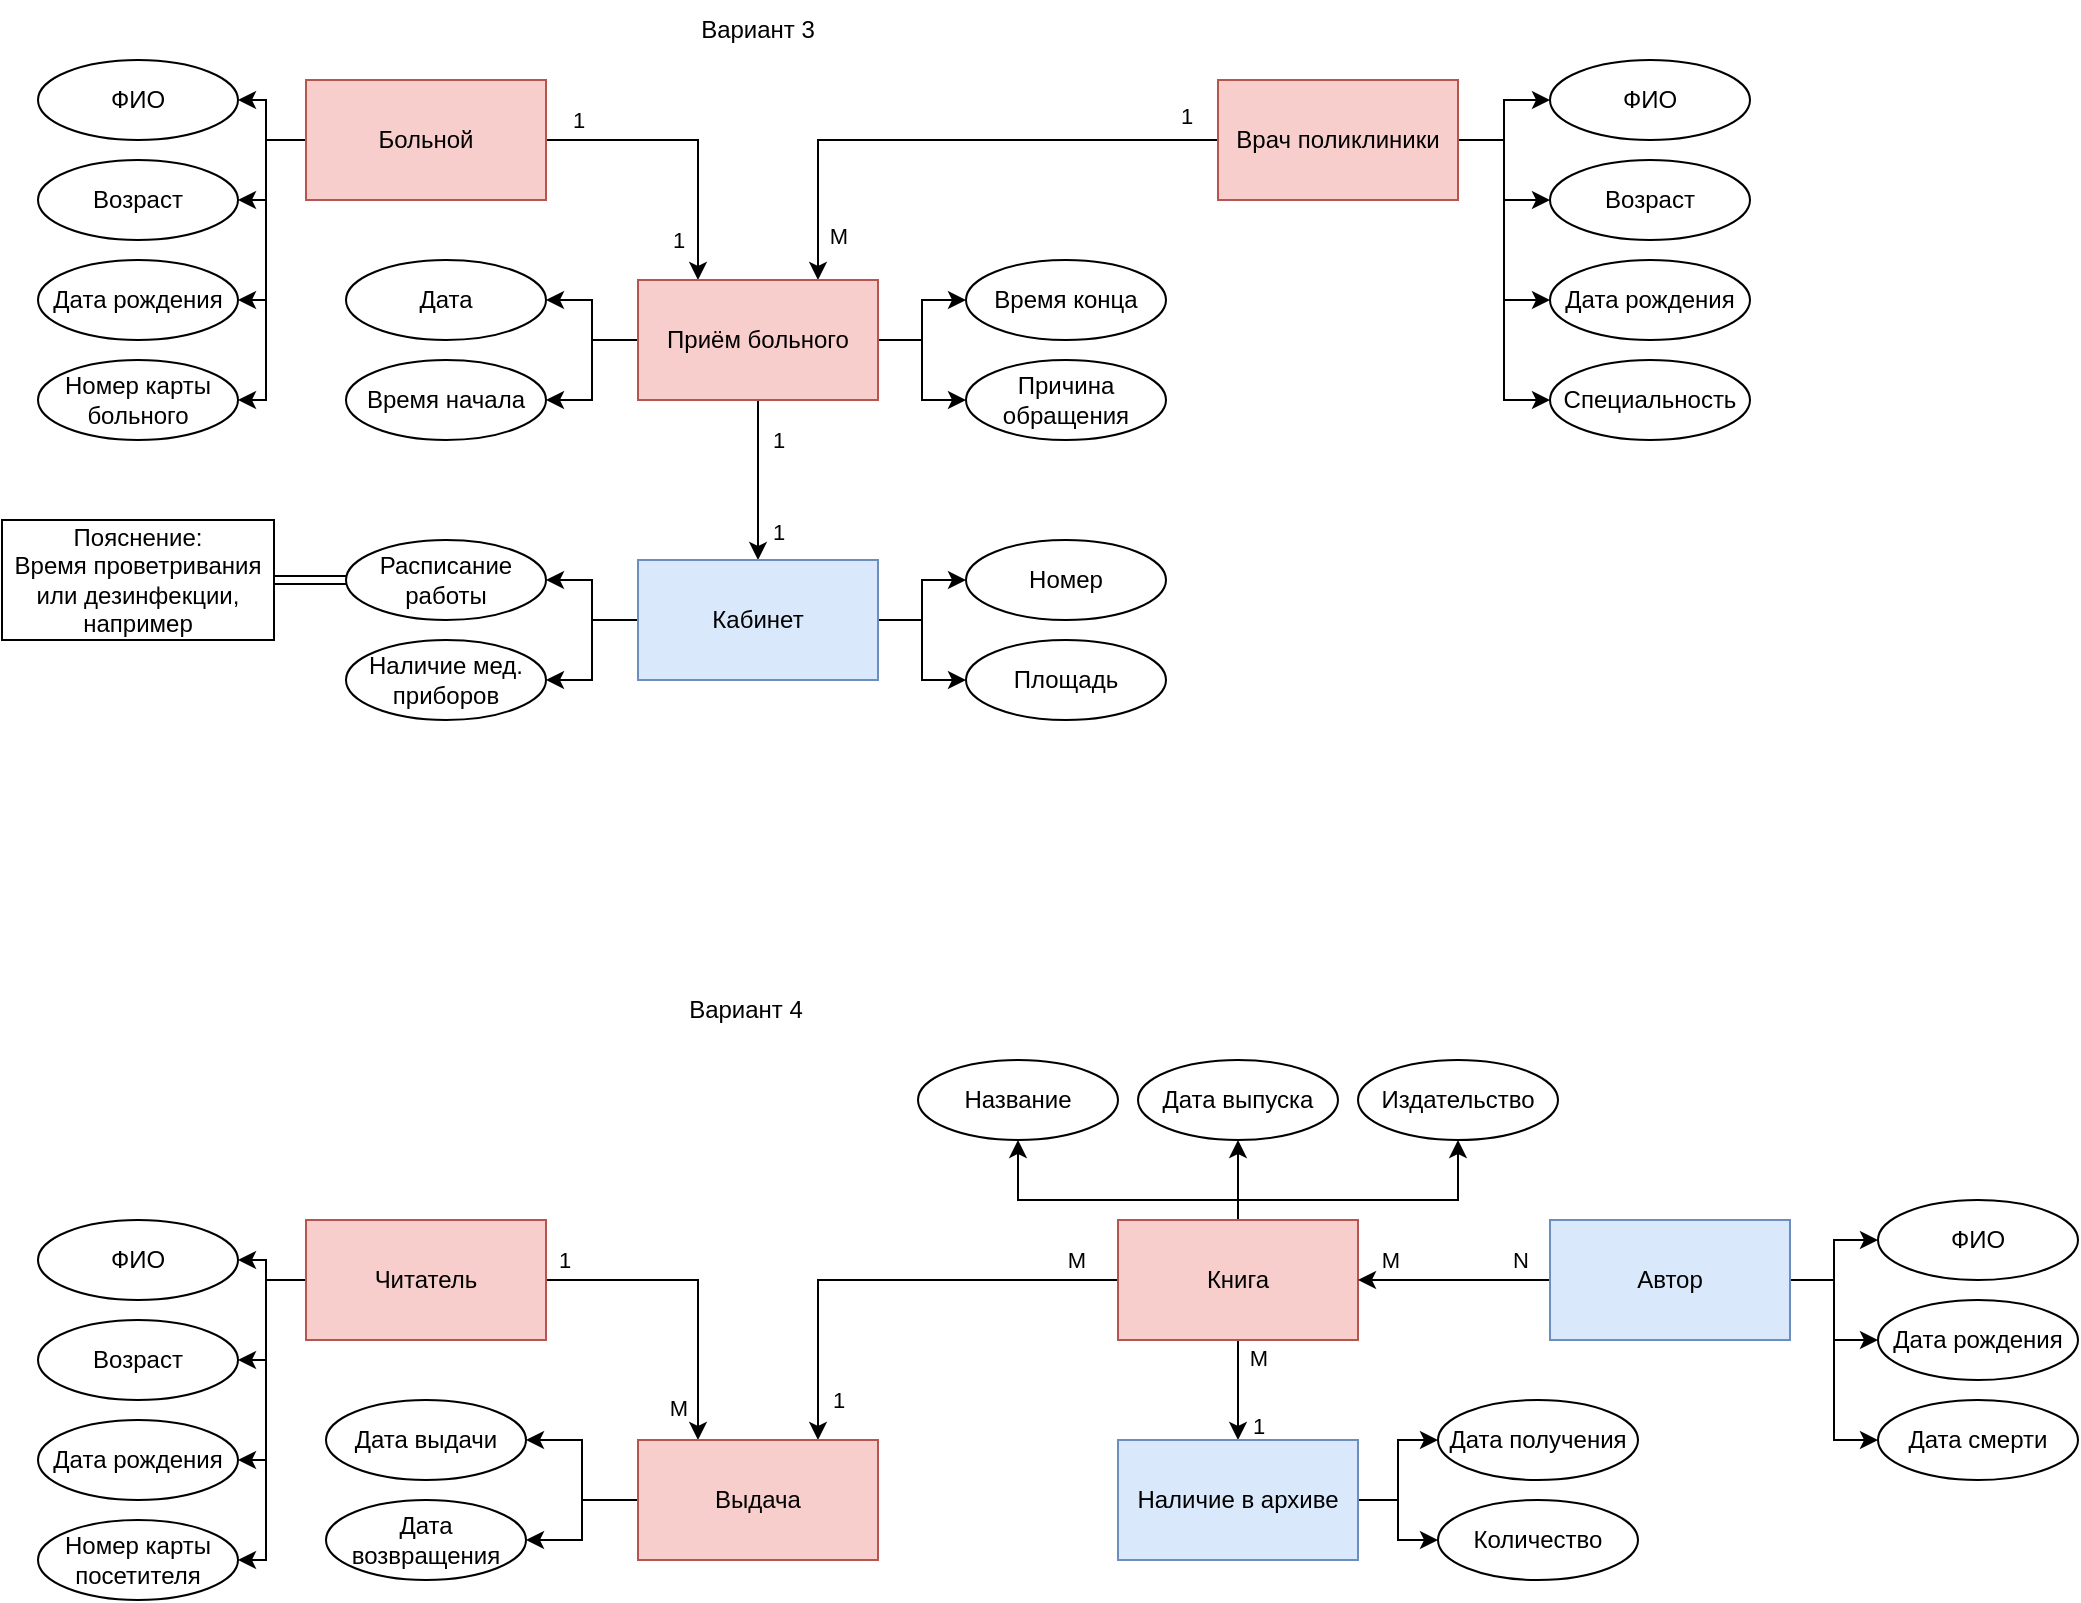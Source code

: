 <mxfile version="23.1.6" type="github">
  <diagram name="Страница — 1" id="_VxTqFJVEIs5IaBWDl29">
    <mxGraphModel dx="989" dy="514" grid="1" gridSize="10" guides="1" tooltips="1" connect="1" arrows="1" fold="1" page="1" pageScale="1" pageWidth="827" pageHeight="1169" math="0" shadow="0">
      <root>
        <mxCell id="0" />
        <mxCell id="1" parent="0" />
        <mxCell id="hvhHg81odffqJ2iXtf3Y-19" style="edgeStyle=orthogonalEdgeStyle;rounded=0;orthogonalLoop=1;jettySize=auto;html=1;entryX=0.75;entryY=0;entryDx=0;entryDy=0;" edge="1" parent="1" source="hvhHg81odffqJ2iXtf3Y-1" target="hvhHg81odffqJ2iXtf3Y-4">
          <mxGeometry relative="1" as="geometry">
            <Array as="points">
              <mxPoint x="450" y="70" />
            </Array>
          </mxGeometry>
        </mxCell>
        <mxCell id="hvhHg81odffqJ2iXtf3Y-34" value="1" style="edgeLabel;html=1;align=center;verticalAlign=middle;resizable=0;points=[];" vertex="1" connectable="0" parent="hvhHg81odffqJ2iXtf3Y-19">
          <mxGeometry x="0.295" y="1" relative="1" as="geometry">
            <mxPoint x="159" y="-13" as="offset" />
          </mxGeometry>
        </mxCell>
        <mxCell id="hvhHg81odffqJ2iXtf3Y-74" value="M" style="edgeLabel;html=1;align=center;verticalAlign=middle;resizable=0;points=[];" vertex="1" connectable="0" parent="hvhHg81odffqJ2iXtf3Y-19">
          <mxGeometry x="0.834" relative="1" as="geometry">
            <mxPoint x="10" as="offset" />
          </mxGeometry>
        </mxCell>
        <mxCell id="hvhHg81odffqJ2iXtf3Y-27" style="edgeStyle=orthogonalEdgeStyle;rounded=0;orthogonalLoop=1;jettySize=auto;html=1;entryX=0;entryY=0.5;entryDx=0;entryDy=0;" edge="1" parent="1" source="hvhHg81odffqJ2iXtf3Y-1" target="hvhHg81odffqJ2iXtf3Y-23">
          <mxGeometry relative="1" as="geometry" />
        </mxCell>
        <mxCell id="hvhHg81odffqJ2iXtf3Y-28" style="edgeStyle=orthogonalEdgeStyle;rounded=0;orthogonalLoop=1;jettySize=auto;html=1;entryX=0;entryY=0.5;entryDx=0;entryDy=0;" edge="1" parent="1" source="hvhHg81odffqJ2iXtf3Y-1" target="hvhHg81odffqJ2iXtf3Y-24">
          <mxGeometry relative="1" as="geometry" />
        </mxCell>
        <mxCell id="hvhHg81odffqJ2iXtf3Y-29" style="edgeStyle=orthogonalEdgeStyle;rounded=0;orthogonalLoop=1;jettySize=auto;html=1;entryX=0;entryY=0.5;entryDx=0;entryDy=0;" edge="1" parent="1" source="hvhHg81odffqJ2iXtf3Y-1" target="hvhHg81odffqJ2iXtf3Y-25">
          <mxGeometry relative="1" as="geometry" />
        </mxCell>
        <mxCell id="hvhHg81odffqJ2iXtf3Y-30" style="edgeStyle=orthogonalEdgeStyle;rounded=0;orthogonalLoop=1;jettySize=auto;html=1;entryX=0;entryY=0.5;entryDx=0;entryDy=0;" edge="1" parent="1" source="hvhHg81odffqJ2iXtf3Y-1" target="hvhHg81odffqJ2iXtf3Y-26">
          <mxGeometry relative="1" as="geometry" />
        </mxCell>
        <mxCell id="hvhHg81odffqJ2iXtf3Y-1" value="Врач поликлиники" style="rounded=0;whiteSpace=wrap;html=1;fillColor=#f8cecc;strokeColor=#b85450;" vertex="1" parent="1">
          <mxGeometry x="650" y="40" width="120" height="60" as="geometry" />
        </mxCell>
        <mxCell id="hvhHg81odffqJ2iXtf3Y-2" value="Вариант 3" style="text;html=1;align=center;verticalAlign=middle;whiteSpace=wrap;rounded=0;" vertex="1" parent="1">
          <mxGeometry x="390" width="60" height="30" as="geometry" />
        </mxCell>
        <mxCell id="hvhHg81odffqJ2iXtf3Y-14" value="" style="edgeStyle=orthogonalEdgeStyle;rounded=0;orthogonalLoop=1;jettySize=auto;html=1;" edge="1" parent="1" source="hvhHg81odffqJ2iXtf3Y-3" target="hvhHg81odffqJ2iXtf3Y-13">
          <mxGeometry relative="1" as="geometry" />
        </mxCell>
        <mxCell id="hvhHg81odffqJ2iXtf3Y-15" style="edgeStyle=orthogonalEdgeStyle;rounded=0;orthogonalLoop=1;jettySize=auto;html=1;" edge="1" parent="1" source="hvhHg81odffqJ2iXtf3Y-3" target="hvhHg81odffqJ2iXtf3Y-12">
          <mxGeometry relative="1" as="geometry" />
        </mxCell>
        <mxCell id="hvhHg81odffqJ2iXtf3Y-17" style="edgeStyle=orthogonalEdgeStyle;rounded=0;orthogonalLoop=1;jettySize=auto;html=1;entryX=1;entryY=0.5;entryDx=0;entryDy=0;" edge="1" parent="1" source="hvhHg81odffqJ2iXtf3Y-3" target="hvhHg81odffqJ2iXtf3Y-16">
          <mxGeometry relative="1" as="geometry">
            <Array as="points">
              <mxPoint x="174" y="70" />
              <mxPoint x="174" y="150" />
            </Array>
          </mxGeometry>
        </mxCell>
        <mxCell id="hvhHg81odffqJ2iXtf3Y-20" style="edgeStyle=orthogonalEdgeStyle;rounded=0;orthogonalLoop=1;jettySize=auto;html=1;entryX=0.25;entryY=0;entryDx=0;entryDy=0;" edge="1" parent="1" source="hvhHg81odffqJ2iXtf3Y-3" target="hvhHg81odffqJ2iXtf3Y-4">
          <mxGeometry relative="1" as="geometry" />
        </mxCell>
        <mxCell id="hvhHg81odffqJ2iXtf3Y-33" value="1" style="edgeLabel;html=1;align=center;verticalAlign=middle;resizable=0;points=[];" vertex="1" connectable="0" parent="hvhHg81odffqJ2iXtf3Y-20">
          <mxGeometry x="-0.249" relative="1" as="geometry">
            <mxPoint x="-39" y="-10" as="offset" />
          </mxGeometry>
        </mxCell>
        <mxCell id="hvhHg81odffqJ2iXtf3Y-73" value="1" style="edgeLabel;html=1;align=center;verticalAlign=middle;resizable=0;points=[];" vertex="1" connectable="0" parent="hvhHg81odffqJ2iXtf3Y-20">
          <mxGeometry x="0.551" y="-1" relative="1" as="geometry">
            <mxPoint x="-9" y="13" as="offset" />
          </mxGeometry>
        </mxCell>
        <mxCell id="hvhHg81odffqJ2iXtf3Y-22" style="edgeStyle=orthogonalEdgeStyle;rounded=0;orthogonalLoop=1;jettySize=auto;html=1;entryX=1;entryY=0.5;entryDx=0;entryDy=0;" edge="1" parent="1" source="hvhHg81odffqJ2iXtf3Y-3" target="hvhHg81odffqJ2iXtf3Y-21">
          <mxGeometry relative="1" as="geometry">
            <Array as="points">
              <mxPoint x="174" y="70" />
              <mxPoint x="174" y="200" />
            </Array>
          </mxGeometry>
        </mxCell>
        <mxCell id="hvhHg81odffqJ2iXtf3Y-3" value="Больной" style="rounded=0;whiteSpace=wrap;html=1;fillColor=#f8cecc;strokeColor=#b85450;" vertex="1" parent="1">
          <mxGeometry x="194" y="40" width="120" height="60" as="geometry" />
        </mxCell>
        <mxCell id="hvhHg81odffqJ2iXtf3Y-32" style="edgeStyle=orthogonalEdgeStyle;rounded=0;orthogonalLoop=1;jettySize=auto;html=1;entryX=0.5;entryY=0;entryDx=0;entryDy=0;" edge="1" parent="1" source="hvhHg81odffqJ2iXtf3Y-4" target="hvhHg81odffqJ2iXtf3Y-31">
          <mxGeometry relative="1" as="geometry" />
        </mxCell>
        <mxCell id="hvhHg81odffqJ2iXtf3Y-35" value="1" style="edgeLabel;html=1;align=center;verticalAlign=middle;resizable=0;points=[];" vertex="1" connectable="0" parent="hvhHg81odffqJ2iXtf3Y-32">
          <mxGeometry x="0.087" y="-1" relative="1" as="geometry">
            <mxPoint x="11" y="-24" as="offset" />
          </mxGeometry>
        </mxCell>
        <mxCell id="hvhHg81odffqJ2iXtf3Y-75" value="1" style="edgeLabel;html=1;align=center;verticalAlign=middle;resizable=0;points=[];" vertex="1" connectable="0" parent="hvhHg81odffqJ2iXtf3Y-32">
          <mxGeometry x="0.65" relative="1" as="geometry">
            <mxPoint x="10" as="offset" />
          </mxGeometry>
        </mxCell>
        <mxCell id="hvhHg81odffqJ2iXtf3Y-38" style="edgeStyle=orthogonalEdgeStyle;rounded=0;orthogonalLoop=1;jettySize=auto;html=1;entryX=1;entryY=0.5;entryDx=0;entryDy=0;" edge="1" parent="1" source="hvhHg81odffqJ2iXtf3Y-4" target="hvhHg81odffqJ2iXtf3Y-36">
          <mxGeometry relative="1" as="geometry" />
        </mxCell>
        <mxCell id="hvhHg81odffqJ2iXtf3Y-39" style="edgeStyle=orthogonalEdgeStyle;rounded=0;orthogonalLoop=1;jettySize=auto;html=1;entryX=1;entryY=0.5;entryDx=0;entryDy=0;" edge="1" parent="1" source="hvhHg81odffqJ2iXtf3Y-4" target="hvhHg81odffqJ2iXtf3Y-37">
          <mxGeometry relative="1" as="geometry" />
        </mxCell>
        <mxCell id="hvhHg81odffqJ2iXtf3Y-42" style="edgeStyle=orthogonalEdgeStyle;rounded=0;orthogonalLoop=1;jettySize=auto;html=1;entryX=0;entryY=0.5;entryDx=0;entryDy=0;" edge="1" parent="1" source="hvhHg81odffqJ2iXtf3Y-4" target="hvhHg81odffqJ2iXtf3Y-40">
          <mxGeometry relative="1" as="geometry" />
        </mxCell>
        <mxCell id="hvhHg81odffqJ2iXtf3Y-43" style="edgeStyle=orthogonalEdgeStyle;rounded=0;orthogonalLoop=1;jettySize=auto;html=1;entryX=0;entryY=0.5;entryDx=0;entryDy=0;" edge="1" parent="1" source="hvhHg81odffqJ2iXtf3Y-4" target="hvhHg81odffqJ2iXtf3Y-41">
          <mxGeometry relative="1" as="geometry" />
        </mxCell>
        <mxCell id="hvhHg81odffqJ2iXtf3Y-4" value="Приём больного" style="rounded=0;whiteSpace=wrap;html=1;fillColor=#f8cecc;strokeColor=#b85450;" vertex="1" parent="1">
          <mxGeometry x="360" y="140" width="120" height="60" as="geometry" />
        </mxCell>
        <mxCell id="hvhHg81odffqJ2iXtf3Y-12" value="ФИО" style="ellipse;whiteSpace=wrap;html=1;" vertex="1" parent="1">
          <mxGeometry x="60" y="30" width="100" height="40" as="geometry" />
        </mxCell>
        <mxCell id="hvhHg81odffqJ2iXtf3Y-13" value="Возраст" style="ellipse;whiteSpace=wrap;html=1;" vertex="1" parent="1">
          <mxGeometry x="60" y="80" width="100" height="40" as="geometry" />
        </mxCell>
        <mxCell id="hvhHg81odffqJ2iXtf3Y-16" value="Дата рождения" style="ellipse;whiteSpace=wrap;html=1;" vertex="1" parent="1">
          <mxGeometry x="60" y="130" width="100" height="40" as="geometry" />
        </mxCell>
        <mxCell id="hvhHg81odffqJ2iXtf3Y-21" value="Номер карты больного" style="ellipse;whiteSpace=wrap;html=1;" vertex="1" parent="1">
          <mxGeometry x="60" y="180" width="100" height="40" as="geometry" />
        </mxCell>
        <mxCell id="hvhHg81odffqJ2iXtf3Y-23" value="ФИО" style="ellipse;whiteSpace=wrap;html=1;" vertex="1" parent="1">
          <mxGeometry x="816" y="30" width="100" height="40" as="geometry" />
        </mxCell>
        <mxCell id="hvhHg81odffqJ2iXtf3Y-24" value="Возраст" style="ellipse;whiteSpace=wrap;html=1;" vertex="1" parent="1">
          <mxGeometry x="816" y="80" width="100" height="40" as="geometry" />
        </mxCell>
        <mxCell id="hvhHg81odffqJ2iXtf3Y-25" value="Дата рождения" style="ellipse;whiteSpace=wrap;html=1;" vertex="1" parent="1">
          <mxGeometry x="816" y="130" width="100" height="40" as="geometry" />
        </mxCell>
        <mxCell id="hvhHg81odffqJ2iXtf3Y-26" value="Специальность" style="ellipse;whiteSpace=wrap;html=1;" vertex="1" parent="1">
          <mxGeometry x="816" y="180" width="100" height="40" as="geometry" />
        </mxCell>
        <mxCell id="hvhHg81odffqJ2iXtf3Y-45" style="edgeStyle=orthogonalEdgeStyle;rounded=0;orthogonalLoop=1;jettySize=auto;html=1;" edge="1" parent="1" source="hvhHg81odffqJ2iXtf3Y-31" target="hvhHg81odffqJ2iXtf3Y-44">
          <mxGeometry relative="1" as="geometry" />
        </mxCell>
        <mxCell id="hvhHg81odffqJ2iXtf3Y-47" style="edgeStyle=orthogonalEdgeStyle;rounded=0;orthogonalLoop=1;jettySize=auto;html=1;entryX=0;entryY=0.5;entryDx=0;entryDy=0;" edge="1" parent="1" source="hvhHg81odffqJ2iXtf3Y-31" target="hvhHg81odffqJ2iXtf3Y-46">
          <mxGeometry relative="1" as="geometry" />
        </mxCell>
        <mxCell id="hvhHg81odffqJ2iXtf3Y-53" style="edgeStyle=orthogonalEdgeStyle;rounded=0;orthogonalLoop=1;jettySize=auto;html=1;entryX=1;entryY=0.5;entryDx=0;entryDy=0;" edge="1" parent="1" source="hvhHg81odffqJ2iXtf3Y-31" target="hvhHg81odffqJ2iXtf3Y-48">
          <mxGeometry relative="1" as="geometry" />
        </mxCell>
        <mxCell id="hvhHg81odffqJ2iXtf3Y-55" style="edgeStyle=orthogonalEdgeStyle;rounded=0;orthogonalLoop=1;jettySize=auto;html=1;entryX=1;entryY=0.5;entryDx=0;entryDy=0;" edge="1" parent="1" source="hvhHg81odffqJ2iXtf3Y-31" target="hvhHg81odffqJ2iXtf3Y-54">
          <mxGeometry relative="1" as="geometry" />
        </mxCell>
        <mxCell id="hvhHg81odffqJ2iXtf3Y-31" value="Кабинет" style="rounded=0;whiteSpace=wrap;html=1;fillColor=#dae8fc;strokeColor=#6c8ebf;" vertex="1" parent="1">
          <mxGeometry x="360" y="280" width="120" height="60" as="geometry" />
        </mxCell>
        <mxCell id="hvhHg81odffqJ2iXtf3Y-36" value="Дата" style="ellipse;whiteSpace=wrap;html=1;" vertex="1" parent="1">
          <mxGeometry x="214" y="130" width="100" height="40" as="geometry" />
        </mxCell>
        <mxCell id="hvhHg81odffqJ2iXtf3Y-37" value="Время начала" style="ellipse;whiteSpace=wrap;html=1;" vertex="1" parent="1">
          <mxGeometry x="214" y="180" width="100" height="40" as="geometry" />
        </mxCell>
        <mxCell id="hvhHg81odffqJ2iXtf3Y-40" value="Время конца" style="ellipse;whiteSpace=wrap;html=1;" vertex="1" parent="1">
          <mxGeometry x="524" y="130" width="100" height="40" as="geometry" />
        </mxCell>
        <mxCell id="hvhHg81odffqJ2iXtf3Y-41" value="Причина обращения" style="ellipse;whiteSpace=wrap;html=1;" vertex="1" parent="1">
          <mxGeometry x="524" y="180" width="100" height="40" as="geometry" />
        </mxCell>
        <mxCell id="hvhHg81odffqJ2iXtf3Y-44" value="Номер" style="ellipse;whiteSpace=wrap;html=1;" vertex="1" parent="1">
          <mxGeometry x="524" y="270" width="100" height="40" as="geometry" />
        </mxCell>
        <mxCell id="hvhHg81odffqJ2iXtf3Y-46" value="Площадь" style="ellipse;whiteSpace=wrap;html=1;" vertex="1" parent="1">
          <mxGeometry x="524" y="320" width="100" height="40" as="geometry" />
        </mxCell>
        <mxCell id="hvhHg81odffqJ2iXtf3Y-50" value="" style="edgeStyle=orthogonalEdgeStyle;rounded=0;orthogonalLoop=1;jettySize=auto;html=1;shape=link;" edge="1" parent="1" source="hvhHg81odffqJ2iXtf3Y-48" target="hvhHg81odffqJ2iXtf3Y-49">
          <mxGeometry relative="1" as="geometry" />
        </mxCell>
        <mxCell id="hvhHg81odffqJ2iXtf3Y-48" value="Расписание работы" style="ellipse;whiteSpace=wrap;html=1;" vertex="1" parent="1">
          <mxGeometry x="214" y="270" width="100" height="40" as="geometry" />
        </mxCell>
        <mxCell id="hvhHg81odffqJ2iXtf3Y-49" value="Пояснение:&lt;br&gt;Время проветривания или дезинфекции, например" style="whiteSpace=wrap;html=1;" vertex="1" parent="1">
          <mxGeometry x="42" y="260" width="136" height="60" as="geometry" />
        </mxCell>
        <mxCell id="hvhHg81odffqJ2iXtf3Y-54" value="Наличие мед. приборов" style="ellipse;whiteSpace=wrap;html=1;" vertex="1" parent="1">
          <mxGeometry x="214" y="320" width="100" height="40" as="geometry" />
        </mxCell>
        <mxCell id="hvhHg81odffqJ2iXtf3Y-58" value="Вариант 4" style="text;html=1;align=center;verticalAlign=middle;whiteSpace=wrap;rounded=0;" vertex="1" parent="1">
          <mxGeometry x="384" y="490" width="60" height="30" as="geometry" />
        </mxCell>
        <mxCell id="hvhHg81odffqJ2iXtf3Y-67" style="edgeStyle=orthogonalEdgeStyle;rounded=0;orthogonalLoop=1;jettySize=auto;html=1;" edge="1" parent="1" source="hvhHg81odffqJ2iXtf3Y-59" target="hvhHg81odffqJ2iXtf3Y-63">
          <mxGeometry relative="1" as="geometry" />
        </mxCell>
        <mxCell id="hvhHg81odffqJ2iXtf3Y-68" style="edgeStyle=orthogonalEdgeStyle;rounded=0;orthogonalLoop=1;jettySize=auto;html=1;entryX=1;entryY=0.5;entryDx=0;entryDy=0;" edge="1" parent="1" source="hvhHg81odffqJ2iXtf3Y-59" target="hvhHg81odffqJ2iXtf3Y-64">
          <mxGeometry relative="1" as="geometry" />
        </mxCell>
        <mxCell id="hvhHg81odffqJ2iXtf3Y-69" style="edgeStyle=orthogonalEdgeStyle;rounded=0;orthogonalLoop=1;jettySize=auto;html=1;entryX=1;entryY=0.5;entryDx=0;entryDy=0;" edge="1" parent="1" source="hvhHg81odffqJ2iXtf3Y-59" target="hvhHg81odffqJ2iXtf3Y-65">
          <mxGeometry relative="1" as="geometry">
            <Array as="points">
              <mxPoint x="174" y="640" />
              <mxPoint x="174" y="730" />
            </Array>
          </mxGeometry>
        </mxCell>
        <mxCell id="hvhHg81odffqJ2iXtf3Y-70" style="edgeStyle=orthogonalEdgeStyle;rounded=0;orthogonalLoop=1;jettySize=auto;html=1;entryX=1;entryY=0.5;entryDx=0;entryDy=0;" edge="1" parent="1" source="hvhHg81odffqJ2iXtf3Y-59" target="hvhHg81odffqJ2iXtf3Y-66">
          <mxGeometry relative="1" as="geometry">
            <Array as="points">
              <mxPoint x="174" y="640" />
              <mxPoint x="174" y="780" />
            </Array>
          </mxGeometry>
        </mxCell>
        <mxCell id="hvhHg81odffqJ2iXtf3Y-71" style="edgeStyle=orthogonalEdgeStyle;rounded=0;orthogonalLoop=1;jettySize=auto;html=1;entryX=0.25;entryY=0;entryDx=0;entryDy=0;" edge="1" parent="1" source="hvhHg81odffqJ2iXtf3Y-59" target="hvhHg81odffqJ2iXtf3Y-61">
          <mxGeometry relative="1" as="geometry" />
        </mxCell>
        <mxCell id="hvhHg81odffqJ2iXtf3Y-76" value="1" style="edgeLabel;html=1;align=center;verticalAlign=middle;resizable=0;points=[];" vertex="1" connectable="0" parent="hvhHg81odffqJ2iXtf3Y-71">
          <mxGeometry x="-0.885" relative="1" as="geometry">
            <mxPoint y="-10" as="offset" />
          </mxGeometry>
        </mxCell>
        <mxCell id="hvhHg81odffqJ2iXtf3Y-77" value="M" style="edgeLabel;html=1;align=center;verticalAlign=middle;resizable=0;points=[];" vertex="1" connectable="0" parent="hvhHg81odffqJ2iXtf3Y-71">
          <mxGeometry x="0.795" relative="1" as="geometry">
            <mxPoint x="-10" as="offset" />
          </mxGeometry>
        </mxCell>
        <mxCell id="hvhHg81odffqJ2iXtf3Y-59" value="Читатель" style="rounded=0;whiteSpace=wrap;html=1;fillColor=#f8cecc;strokeColor=#b85450;" vertex="1" parent="1">
          <mxGeometry x="194" y="610" width="120" height="60" as="geometry" />
        </mxCell>
        <mxCell id="hvhHg81odffqJ2iXtf3Y-72" style="edgeStyle=orthogonalEdgeStyle;rounded=0;orthogonalLoop=1;jettySize=auto;html=1;entryX=0.75;entryY=0;entryDx=0;entryDy=0;" edge="1" parent="1" source="hvhHg81odffqJ2iXtf3Y-60" target="hvhHg81odffqJ2iXtf3Y-61">
          <mxGeometry relative="1" as="geometry" />
        </mxCell>
        <mxCell id="hvhHg81odffqJ2iXtf3Y-78" value="M" style="edgeLabel;html=1;align=center;verticalAlign=middle;resizable=0;points=[];" vertex="1" connectable="0" parent="hvhHg81odffqJ2iXtf3Y-72">
          <mxGeometry x="-0.815" y="-1" relative="1" as="geometry">
            <mxPoint y="-9" as="offset" />
          </mxGeometry>
        </mxCell>
        <mxCell id="hvhHg81odffqJ2iXtf3Y-79" value="1" style="edgeLabel;html=1;align=center;verticalAlign=middle;resizable=0;points=[];" vertex="1" connectable="0" parent="hvhHg81odffqJ2iXtf3Y-72">
          <mxGeometry x="0.755" y="1" relative="1" as="geometry">
            <mxPoint x="9" y="8" as="offset" />
          </mxGeometry>
        </mxCell>
        <mxCell id="hvhHg81odffqJ2iXtf3Y-86" style="edgeStyle=orthogonalEdgeStyle;rounded=0;orthogonalLoop=1;jettySize=auto;html=1;entryX=0.5;entryY=1;entryDx=0;entryDy=0;" edge="1" parent="1" source="hvhHg81odffqJ2iXtf3Y-60" target="hvhHg81odffqJ2iXtf3Y-83">
          <mxGeometry relative="1" as="geometry">
            <Array as="points">
              <mxPoint x="660" y="600" />
              <mxPoint x="550" y="600" />
            </Array>
          </mxGeometry>
        </mxCell>
        <mxCell id="hvhHg81odffqJ2iXtf3Y-87" style="edgeStyle=orthogonalEdgeStyle;rounded=0;orthogonalLoop=1;jettySize=auto;html=1;entryX=0.5;entryY=1;entryDx=0;entryDy=0;" edge="1" parent="1" source="hvhHg81odffqJ2iXtf3Y-60" target="hvhHg81odffqJ2iXtf3Y-84">
          <mxGeometry relative="1" as="geometry" />
        </mxCell>
        <mxCell id="hvhHg81odffqJ2iXtf3Y-88" style="edgeStyle=orthogonalEdgeStyle;rounded=0;orthogonalLoop=1;jettySize=auto;html=1;entryX=0.5;entryY=1;entryDx=0;entryDy=0;" edge="1" parent="1" source="hvhHg81odffqJ2iXtf3Y-60" target="hvhHg81odffqJ2iXtf3Y-85">
          <mxGeometry relative="1" as="geometry">
            <Array as="points">
              <mxPoint x="660" y="600" />
              <mxPoint x="770" y="600" />
            </Array>
          </mxGeometry>
        </mxCell>
        <mxCell id="hvhHg81odffqJ2iXtf3Y-105" style="edgeStyle=orthogonalEdgeStyle;rounded=0;orthogonalLoop=1;jettySize=auto;html=1;entryX=0.5;entryY=0;entryDx=0;entryDy=0;" edge="1" parent="1" source="hvhHg81odffqJ2iXtf3Y-60" target="hvhHg81odffqJ2iXtf3Y-104">
          <mxGeometry relative="1" as="geometry" />
        </mxCell>
        <mxCell id="hvhHg81odffqJ2iXtf3Y-106" value="1" style="edgeLabel;html=1;align=center;verticalAlign=middle;resizable=0;points=[];" vertex="1" connectable="0" parent="hvhHg81odffqJ2iXtf3Y-105">
          <mxGeometry x="0.56" y="-1" relative="1" as="geometry">
            <mxPoint x="11" y="4" as="offset" />
          </mxGeometry>
        </mxCell>
        <mxCell id="hvhHg81odffqJ2iXtf3Y-107" value="M" style="edgeLabel;html=1;align=center;verticalAlign=middle;resizable=0;points=[];" vertex="1" connectable="0" parent="hvhHg81odffqJ2iXtf3Y-105">
          <mxGeometry x="-0.633" relative="1" as="geometry">
            <mxPoint x="10" as="offset" />
          </mxGeometry>
        </mxCell>
        <mxCell id="hvhHg81odffqJ2iXtf3Y-60" value="Книга" style="rounded=0;whiteSpace=wrap;html=1;fillColor=#f8cecc;strokeColor=#b85450;" vertex="1" parent="1">
          <mxGeometry x="600" y="610" width="120" height="60" as="geometry" />
        </mxCell>
        <mxCell id="hvhHg81odffqJ2iXtf3Y-102" style="edgeStyle=orthogonalEdgeStyle;rounded=0;orthogonalLoop=1;jettySize=auto;html=1;entryX=1;entryY=0.5;entryDx=0;entryDy=0;" edge="1" parent="1" source="hvhHg81odffqJ2iXtf3Y-61" target="hvhHg81odffqJ2iXtf3Y-98">
          <mxGeometry relative="1" as="geometry" />
        </mxCell>
        <mxCell id="hvhHg81odffqJ2iXtf3Y-103" style="edgeStyle=orthogonalEdgeStyle;rounded=0;orthogonalLoop=1;jettySize=auto;html=1;entryX=1;entryY=0.5;entryDx=0;entryDy=0;" edge="1" parent="1" source="hvhHg81odffqJ2iXtf3Y-61" target="hvhHg81odffqJ2iXtf3Y-99">
          <mxGeometry relative="1" as="geometry" />
        </mxCell>
        <mxCell id="hvhHg81odffqJ2iXtf3Y-61" value="Выдача" style="rounded=0;whiteSpace=wrap;html=1;fillColor=#f8cecc;strokeColor=#b85450;" vertex="1" parent="1">
          <mxGeometry x="360" y="720" width="120" height="60" as="geometry" />
        </mxCell>
        <mxCell id="hvhHg81odffqJ2iXtf3Y-80" style="edgeStyle=orthogonalEdgeStyle;rounded=0;orthogonalLoop=1;jettySize=auto;html=1;entryX=1;entryY=0.5;entryDx=0;entryDy=0;" edge="1" parent="1" source="hvhHg81odffqJ2iXtf3Y-62" target="hvhHg81odffqJ2iXtf3Y-60">
          <mxGeometry relative="1" as="geometry" />
        </mxCell>
        <mxCell id="hvhHg81odffqJ2iXtf3Y-81" value="M" style="edgeLabel;html=1;align=center;verticalAlign=middle;resizable=0;points=[];" vertex="1" connectable="0" parent="hvhHg81odffqJ2iXtf3Y-80">
          <mxGeometry x="0.653" y="1" relative="1" as="geometry">
            <mxPoint x="-1" y="-11" as="offset" />
          </mxGeometry>
        </mxCell>
        <mxCell id="hvhHg81odffqJ2iXtf3Y-82" value="N" style="edgeLabel;html=1;align=center;verticalAlign=middle;resizable=0;points=[];" vertex="1" connectable="0" parent="hvhHg81odffqJ2iXtf3Y-80">
          <mxGeometry x="-0.688" relative="1" as="geometry">
            <mxPoint y="-10" as="offset" />
          </mxGeometry>
        </mxCell>
        <mxCell id="hvhHg81odffqJ2iXtf3Y-93" style="edgeStyle=orthogonalEdgeStyle;rounded=0;orthogonalLoop=1;jettySize=auto;html=1;entryX=0;entryY=0.5;entryDx=0;entryDy=0;" edge="1" parent="1" source="hvhHg81odffqJ2iXtf3Y-62" target="hvhHg81odffqJ2iXtf3Y-89">
          <mxGeometry relative="1" as="geometry" />
        </mxCell>
        <mxCell id="hvhHg81odffqJ2iXtf3Y-94" style="edgeStyle=orthogonalEdgeStyle;rounded=0;orthogonalLoop=1;jettySize=auto;html=1;entryX=0;entryY=0.5;entryDx=0;entryDy=0;" edge="1" parent="1" source="hvhHg81odffqJ2iXtf3Y-62" target="hvhHg81odffqJ2iXtf3Y-90">
          <mxGeometry relative="1" as="geometry" />
        </mxCell>
        <mxCell id="hvhHg81odffqJ2iXtf3Y-95" style="edgeStyle=orthogonalEdgeStyle;rounded=0;orthogonalLoop=1;jettySize=auto;html=1;entryX=0;entryY=0.5;entryDx=0;entryDy=0;" edge="1" parent="1" source="hvhHg81odffqJ2iXtf3Y-62" target="hvhHg81odffqJ2iXtf3Y-91">
          <mxGeometry relative="1" as="geometry" />
        </mxCell>
        <mxCell id="hvhHg81odffqJ2iXtf3Y-62" value="Автор" style="rounded=0;whiteSpace=wrap;html=1;fillColor=#dae8fc;strokeColor=#6c8ebf;" vertex="1" parent="1">
          <mxGeometry x="816" y="610" width="120" height="60" as="geometry" />
        </mxCell>
        <mxCell id="hvhHg81odffqJ2iXtf3Y-63" value="ФИО" style="ellipse;whiteSpace=wrap;html=1;" vertex="1" parent="1">
          <mxGeometry x="60" y="610" width="100" height="40" as="geometry" />
        </mxCell>
        <mxCell id="hvhHg81odffqJ2iXtf3Y-64" value="Возраст" style="ellipse;whiteSpace=wrap;html=1;" vertex="1" parent="1">
          <mxGeometry x="60" y="660" width="100" height="40" as="geometry" />
        </mxCell>
        <mxCell id="hvhHg81odffqJ2iXtf3Y-65" value="Дата рождения" style="ellipse;whiteSpace=wrap;html=1;" vertex="1" parent="1">
          <mxGeometry x="60" y="710" width="100" height="40" as="geometry" />
        </mxCell>
        <mxCell id="hvhHg81odffqJ2iXtf3Y-66" value="Номер карты посетителя" style="ellipse;whiteSpace=wrap;html=1;" vertex="1" parent="1">
          <mxGeometry x="60" y="760" width="100" height="40" as="geometry" />
        </mxCell>
        <mxCell id="hvhHg81odffqJ2iXtf3Y-83" value="Название" style="ellipse;whiteSpace=wrap;html=1;" vertex="1" parent="1">
          <mxGeometry x="500" y="530" width="100" height="40" as="geometry" />
        </mxCell>
        <mxCell id="hvhHg81odffqJ2iXtf3Y-84" value="Дата выпуска" style="ellipse;whiteSpace=wrap;html=1;" vertex="1" parent="1">
          <mxGeometry x="610" y="530" width="100" height="40" as="geometry" />
        </mxCell>
        <mxCell id="hvhHg81odffqJ2iXtf3Y-85" value="Издательство" style="ellipse;whiteSpace=wrap;html=1;" vertex="1" parent="1">
          <mxGeometry x="720" y="530" width="100" height="40" as="geometry" />
        </mxCell>
        <mxCell id="hvhHg81odffqJ2iXtf3Y-89" value="ФИО" style="ellipse;whiteSpace=wrap;html=1;" vertex="1" parent="1">
          <mxGeometry x="980" y="600" width="100" height="40" as="geometry" />
        </mxCell>
        <mxCell id="hvhHg81odffqJ2iXtf3Y-90" value="Дата рождения" style="ellipse;whiteSpace=wrap;html=1;" vertex="1" parent="1">
          <mxGeometry x="980" y="650" width="100" height="40" as="geometry" />
        </mxCell>
        <mxCell id="hvhHg81odffqJ2iXtf3Y-91" value="Дата смерти" style="ellipse;whiteSpace=wrap;html=1;" vertex="1" parent="1">
          <mxGeometry x="980" y="700" width="100" height="40" as="geometry" />
        </mxCell>
        <mxCell id="hvhHg81odffqJ2iXtf3Y-98" value="Дата выдачи" style="ellipse;whiteSpace=wrap;html=1;" vertex="1" parent="1">
          <mxGeometry x="204" y="700" width="100" height="40" as="geometry" />
        </mxCell>
        <mxCell id="hvhHg81odffqJ2iXtf3Y-99" value="Дата возвращения" style="ellipse;whiteSpace=wrap;html=1;" vertex="1" parent="1">
          <mxGeometry x="204" y="750" width="100" height="40" as="geometry" />
        </mxCell>
        <mxCell id="hvhHg81odffqJ2iXtf3Y-110" style="edgeStyle=orthogonalEdgeStyle;rounded=0;orthogonalLoop=1;jettySize=auto;html=1;entryX=0;entryY=0.5;entryDx=0;entryDy=0;" edge="1" parent="1" source="hvhHg81odffqJ2iXtf3Y-104" target="hvhHg81odffqJ2iXtf3Y-108">
          <mxGeometry relative="1" as="geometry" />
        </mxCell>
        <mxCell id="hvhHg81odffqJ2iXtf3Y-111" style="edgeStyle=orthogonalEdgeStyle;rounded=0;orthogonalLoop=1;jettySize=auto;html=1;entryX=0;entryY=0.5;entryDx=0;entryDy=0;" edge="1" parent="1" source="hvhHg81odffqJ2iXtf3Y-104" target="hvhHg81odffqJ2iXtf3Y-109">
          <mxGeometry relative="1" as="geometry" />
        </mxCell>
        <mxCell id="hvhHg81odffqJ2iXtf3Y-104" value="Наличие в архиве" style="rounded=0;whiteSpace=wrap;html=1;fillColor=#dae8fc;strokeColor=#6c8ebf;" vertex="1" parent="1">
          <mxGeometry x="600" y="720" width="120" height="60" as="geometry" />
        </mxCell>
        <mxCell id="hvhHg81odffqJ2iXtf3Y-108" value="Дата получения" style="ellipse;whiteSpace=wrap;html=1;" vertex="1" parent="1">
          <mxGeometry x="760" y="700" width="100" height="40" as="geometry" />
        </mxCell>
        <mxCell id="hvhHg81odffqJ2iXtf3Y-109" value="Количество" style="ellipse;whiteSpace=wrap;html=1;" vertex="1" parent="1">
          <mxGeometry x="760" y="750" width="100" height="40" as="geometry" />
        </mxCell>
      </root>
    </mxGraphModel>
  </diagram>
</mxfile>
